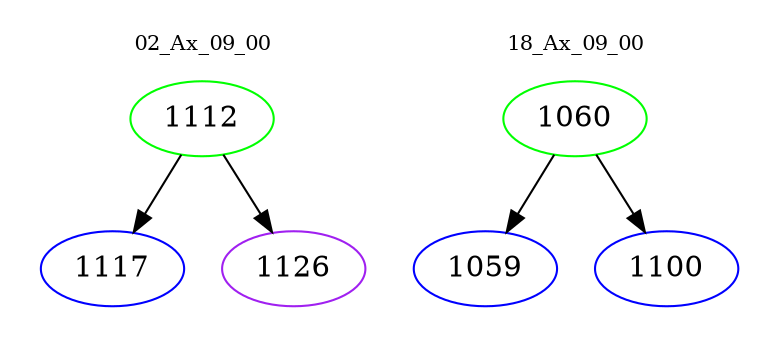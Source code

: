 digraph{
subgraph cluster_0 {
color = white
label = "02_Ax_09_00";
fontsize=10;
T0_1112 [label="1112", color="green"]
T0_1112 -> T0_1117 [color="black"]
T0_1117 [label="1117", color="blue"]
T0_1112 -> T0_1126 [color="black"]
T0_1126 [label="1126", color="purple"]
}
subgraph cluster_1 {
color = white
label = "18_Ax_09_00";
fontsize=10;
T1_1060 [label="1060", color="green"]
T1_1060 -> T1_1059 [color="black"]
T1_1059 [label="1059", color="blue"]
T1_1060 -> T1_1100 [color="black"]
T1_1100 [label="1100", color="blue"]
}
}
